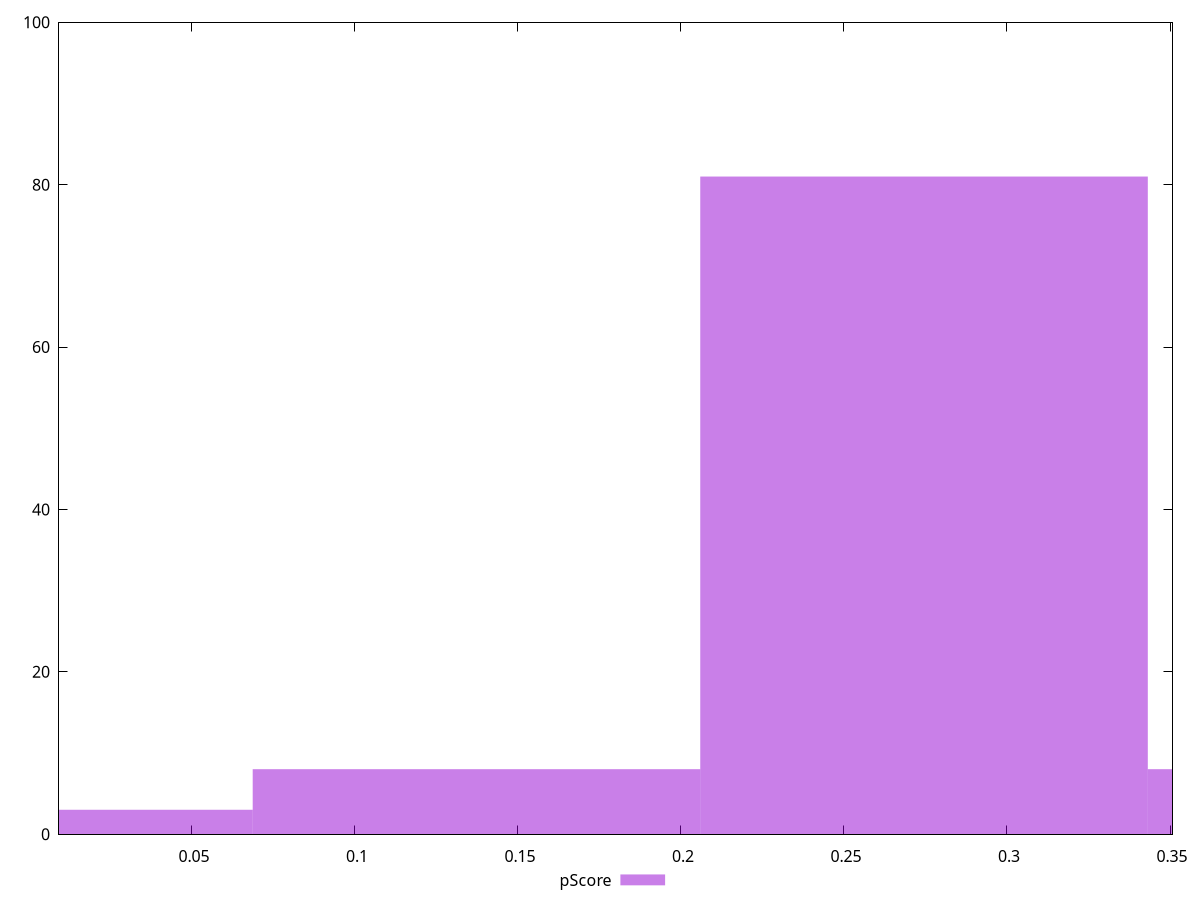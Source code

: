 reset

$pScore <<EOF
0 3
0.2745514621176944 81
0.1372757310588472 8
0.4118271931765416 8
EOF

set key outside below
set boxwidth 0.1372757310588472
set xrange [0.009226927551489239:0.3507606847241942]
set yrange [0:100]
set trange [0:100]
set style fill transparent solid 0.5 noborder
set terminal svg size 640, 490 enhanced background rgb 'white'
set output "report_00026_2021-02-22T21:38:55.199Z/max-potential-fid/samples/pages+cached/pScore/histogram.svg"

plot $pScore title "pScore" with boxes

reset
